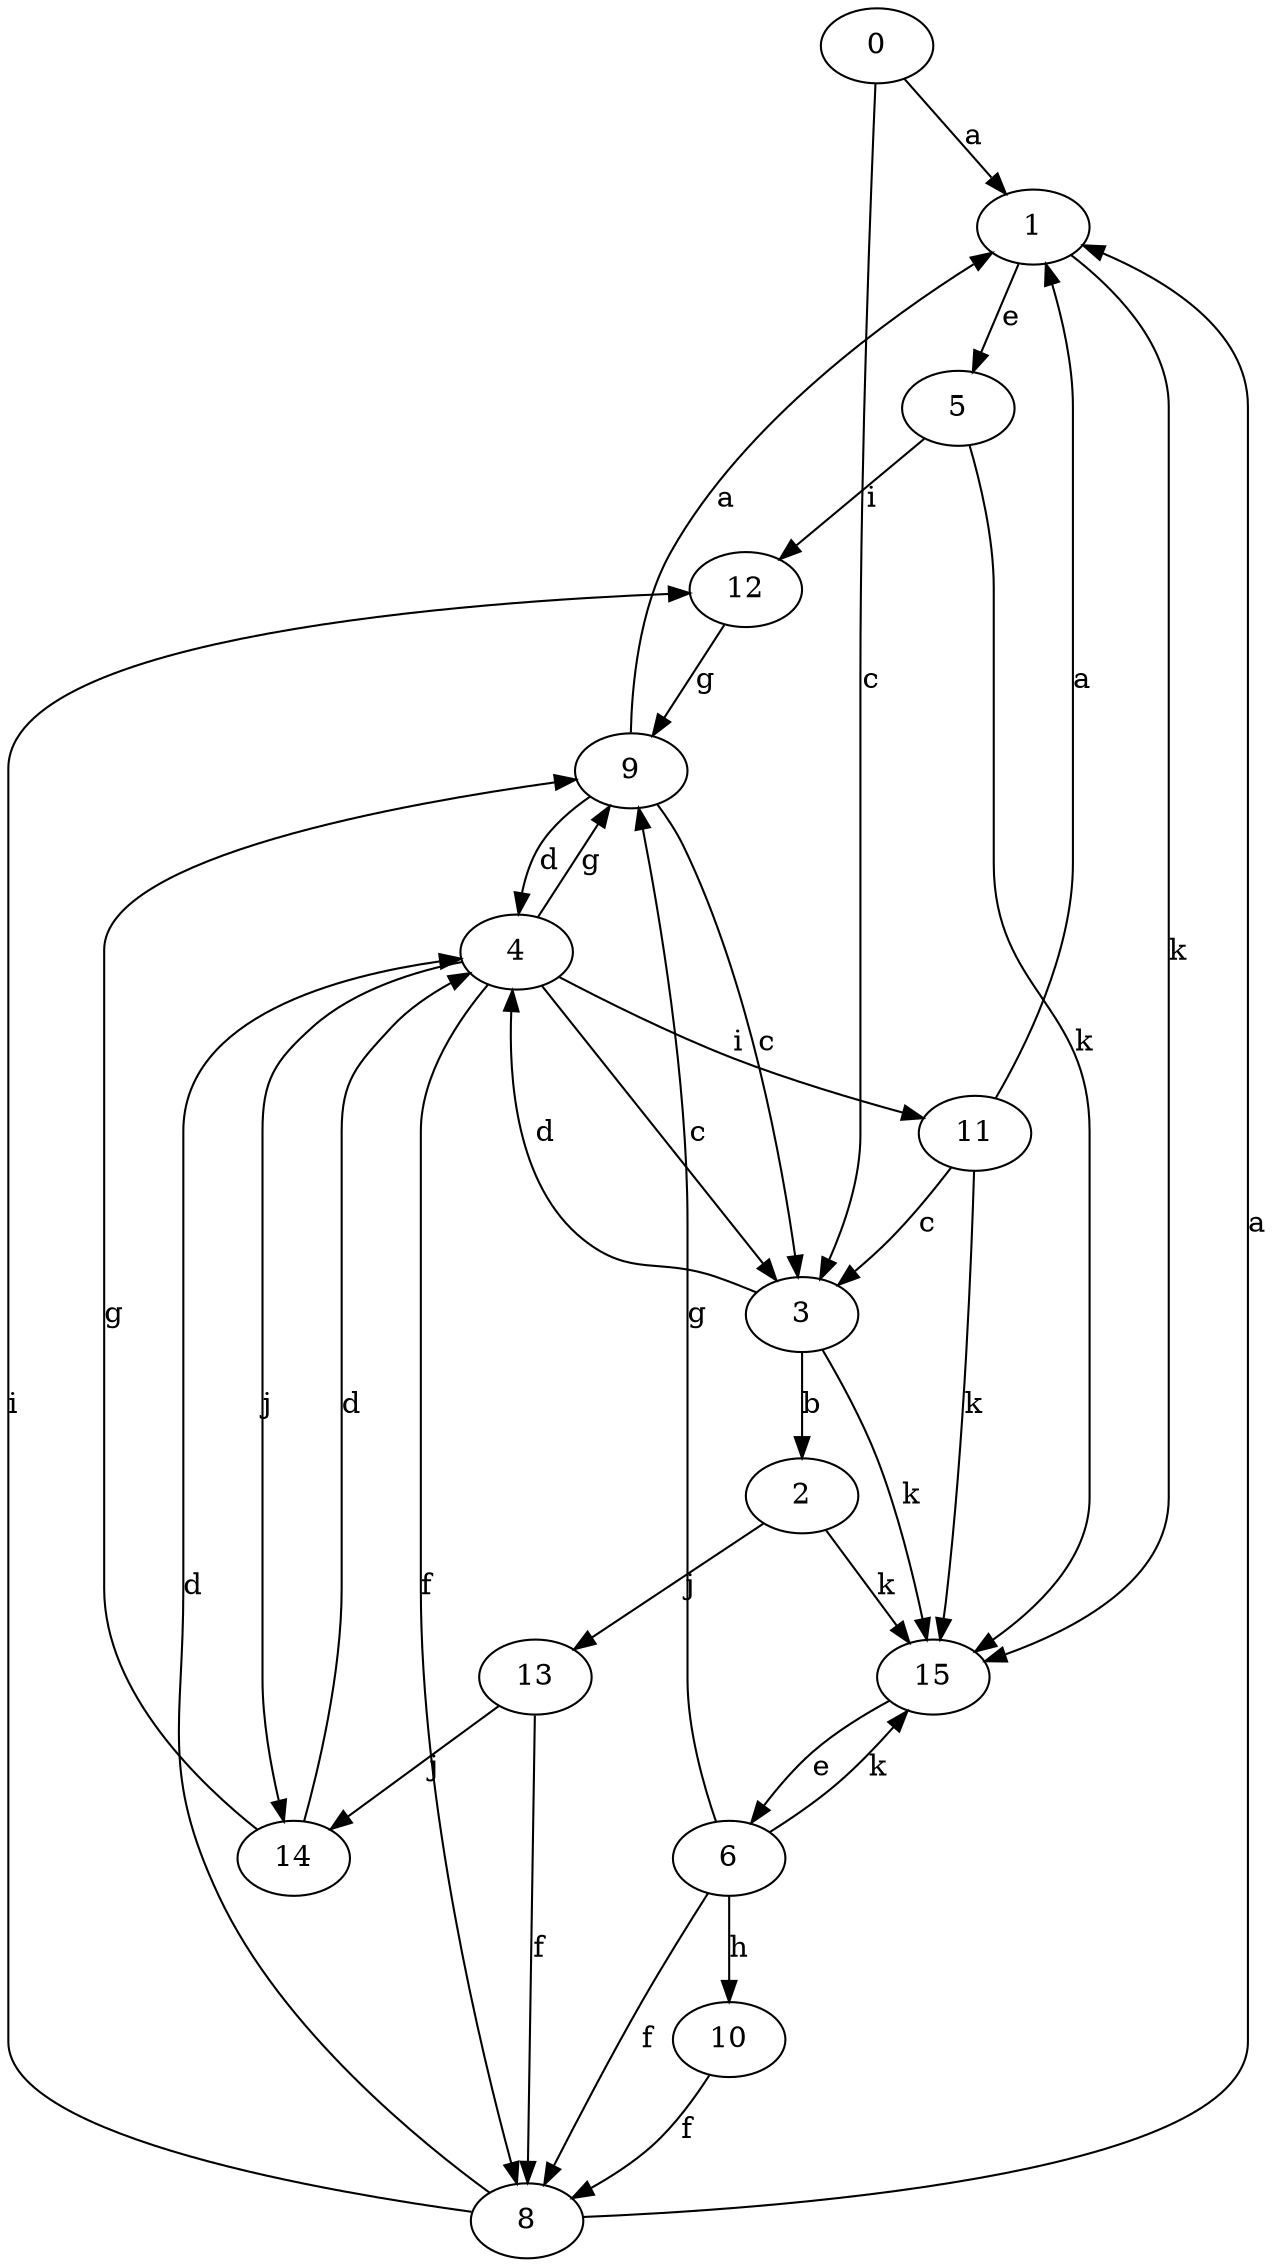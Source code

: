 strict digraph  {
0;
1;
2;
3;
4;
5;
6;
8;
9;
10;
11;
12;
13;
14;
15;
0 -> 1  [label=a];
0 -> 3  [label=c];
1 -> 5  [label=e];
1 -> 15  [label=k];
2 -> 13  [label=j];
2 -> 15  [label=k];
3 -> 2  [label=b];
3 -> 4  [label=d];
3 -> 15  [label=k];
4 -> 3  [label=c];
4 -> 8  [label=f];
4 -> 9  [label=g];
4 -> 11  [label=i];
4 -> 14  [label=j];
5 -> 12  [label=i];
5 -> 15  [label=k];
6 -> 8  [label=f];
6 -> 9  [label=g];
6 -> 10  [label=h];
6 -> 15  [label=k];
8 -> 1  [label=a];
8 -> 4  [label=d];
8 -> 12  [label=i];
9 -> 1  [label=a];
9 -> 3  [label=c];
9 -> 4  [label=d];
10 -> 8  [label=f];
11 -> 1  [label=a];
11 -> 3  [label=c];
11 -> 15  [label=k];
12 -> 9  [label=g];
13 -> 8  [label=f];
13 -> 14  [label=j];
14 -> 4  [label=d];
14 -> 9  [label=g];
15 -> 6  [label=e];
}

